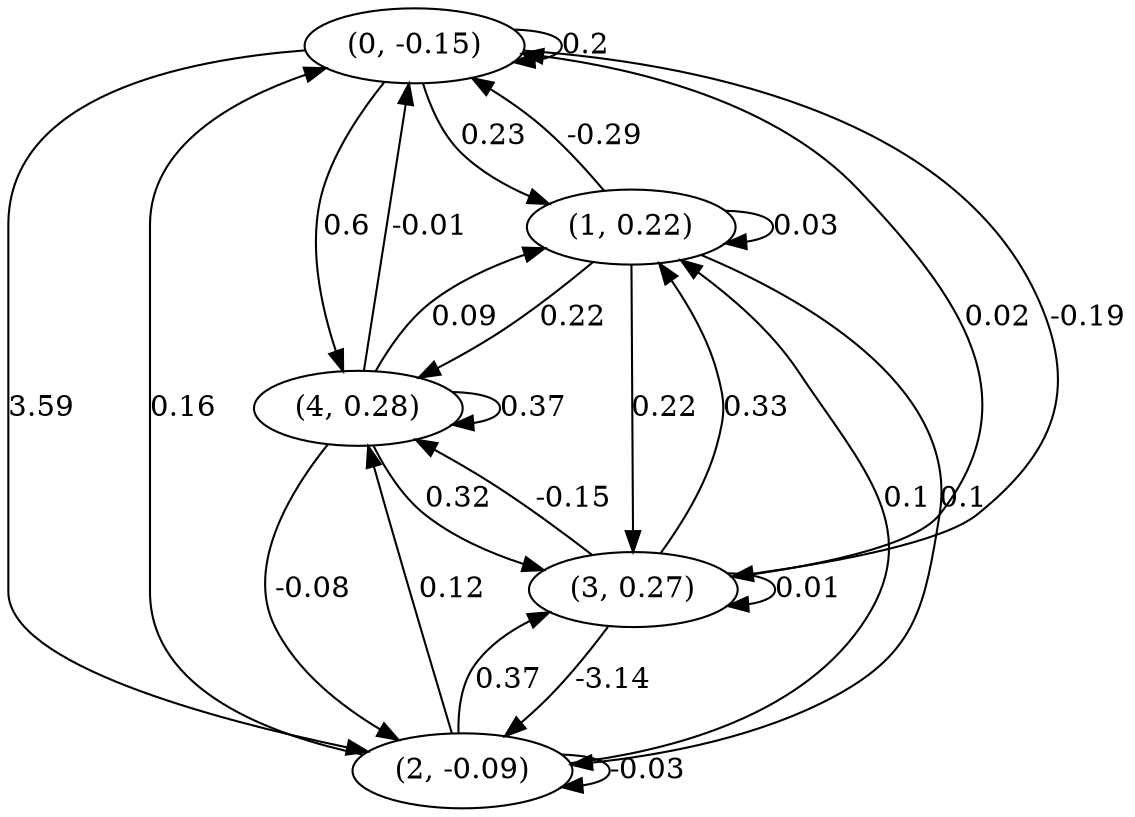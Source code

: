 digraph {
    0 [ label = "(0, -0.15)" ]
    1 [ label = "(1, 0.22)" ]
    2 [ label = "(2, -0.09)" ]
    3 [ label = "(3, 0.27)" ]
    4 [ label = "(4, 0.28)" ]
    0 -> 0 [ label = "0.2" ]
    1 -> 1 [ label = "0.03" ]
    2 -> 2 [ label = "-0.03" ]
    3 -> 3 [ label = "0.01" ]
    4 -> 4 [ label = "0.37" ]
    1 -> 0 [ label = "-0.29" ]
    2 -> 0 [ label = "0.16" ]
    3 -> 0 [ label = "0.02" ]
    4 -> 0 [ label = "-0.01" ]
    0 -> 1 [ label = "0.23" ]
    2 -> 1 [ label = "0.1" ]
    3 -> 1 [ label = "0.33" ]
    4 -> 1 [ label = "0.09" ]
    0 -> 2 [ label = "3.59" ]
    1 -> 2 [ label = "0.1" ]
    3 -> 2 [ label = "-3.14" ]
    4 -> 2 [ label = "-0.08" ]
    0 -> 3 [ label = "-0.19" ]
    1 -> 3 [ label = "0.22" ]
    2 -> 3 [ label = "0.37" ]
    4 -> 3 [ label = "0.32" ]
    0 -> 4 [ label = "0.6" ]
    1 -> 4 [ label = "0.22" ]
    2 -> 4 [ label = "0.12" ]
    3 -> 4 [ label = "-0.15" ]
}


